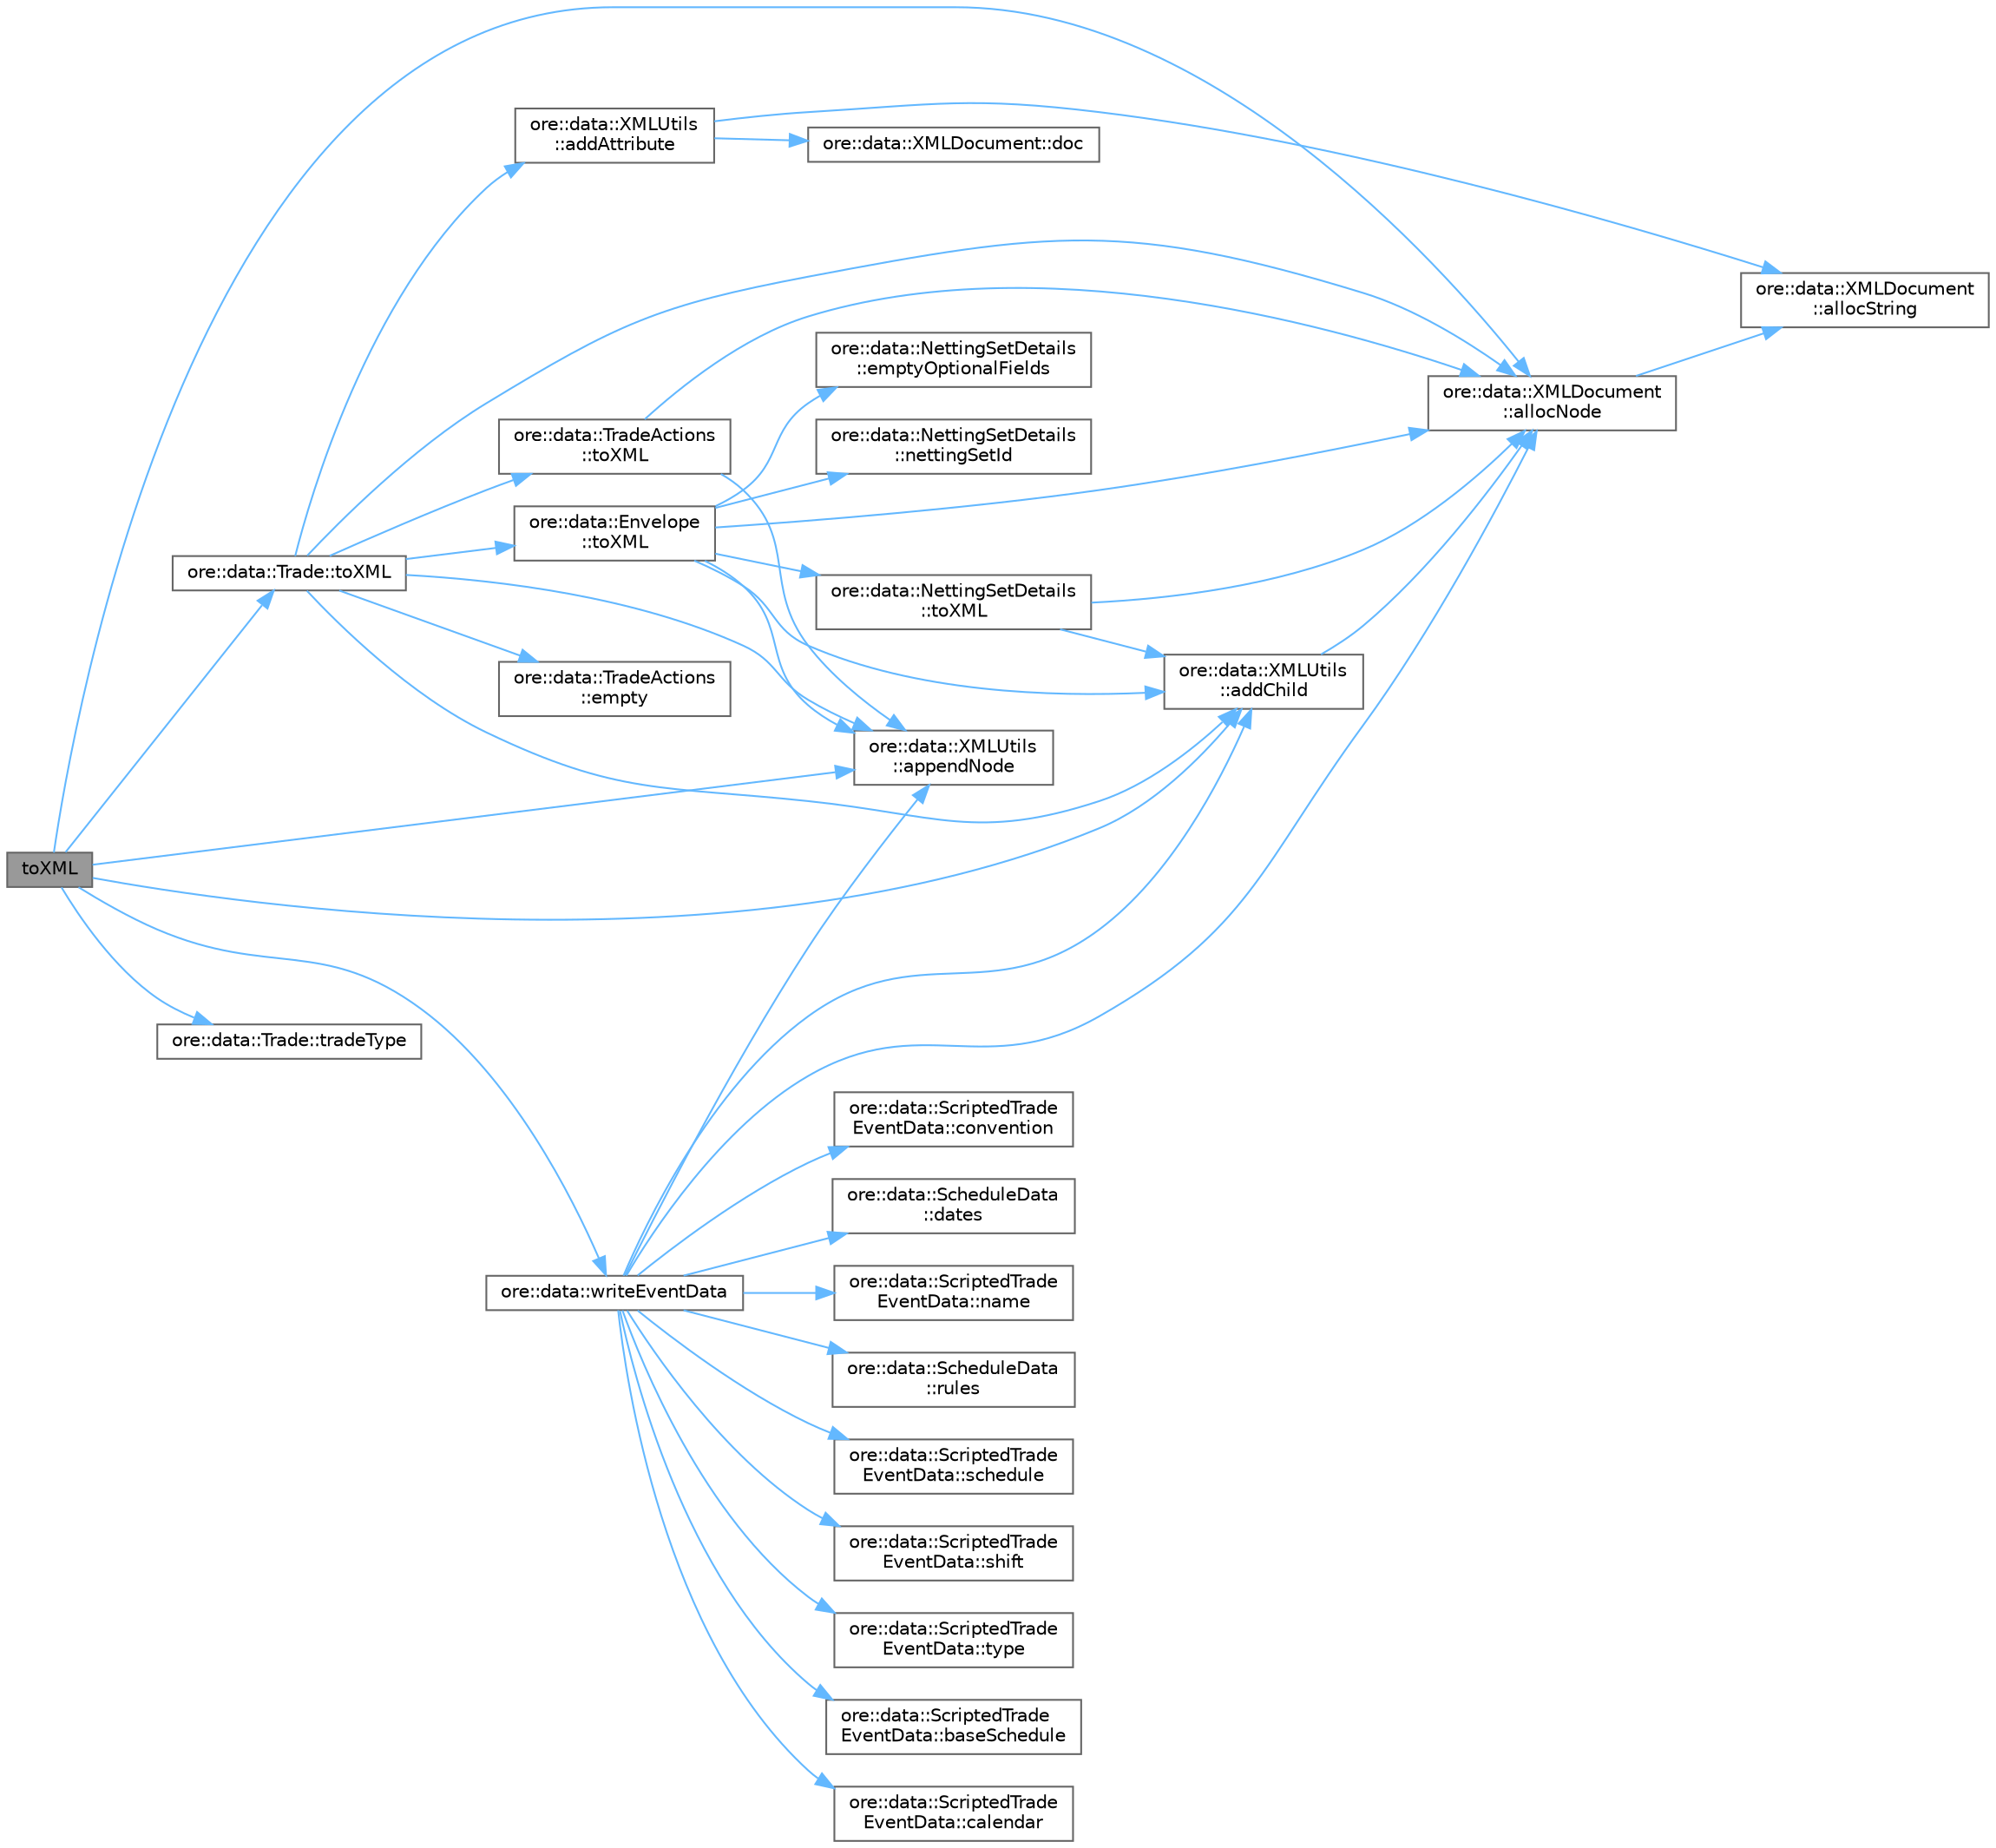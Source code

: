 digraph "toXML"
{
 // INTERACTIVE_SVG=YES
 // LATEX_PDF_SIZE
  bgcolor="transparent";
  edge [fontname=Helvetica,fontsize=10,labelfontname=Helvetica,labelfontsize=10];
  node [fontname=Helvetica,fontsize=10,shape=box,height=0.2,width=0.4];
  rankdir="LR";
  Node1 [label="toXML",height=0.2,width=0.4,color="gray40", fillcolor="grey60", style="filled", fontcolor="black",tooltip=" "];
  Node1 -> Node2 [color="steelblue1",style="solid"];
  Node2 [label="ore::data::XMLUtils\l::addChild",height=0.2,width=0.4,color="grey40", fillcolor="white", style="filled",URL="$classore_1_1data_1_1_x_m_l_utils.html#aced1fd4bd35df3642d8022301744b138",tooltip=" "];
  Node2 -> Node3 [color="steelblue1",style="solid"];
  Node3 [label="ore::data::XMLDocument\l::allocNode",height=0.2,width=0.4,color="grey40", fillcolor="white", style="filled",URL="$classore_1_1data_1_1_x_m_l_document.html#a8717c517803f0df2e693e3cadefeafd7",tooltip="util functions that wrap rapidxml"];
  Node3 -> Node4 [color="steelblue1",style="solid"];
  Node4 [label="ore::data::XMLDocument\l::allocString",height=0.2,width=0.4,color="grey40", fillcolor="white", style="filled",URL="$classore_1_1data_1_1_x_m_l_document.html#ae3474059e483990f3afea260096e5c90",tooltip=" "];
  Node1 -> Node3 [color="steelblue1",style="solid"];
  Node1 -> Node5 [color="steelblue1",style="solid"];
  Node5 [label="ore::data::XMLUtils\l::appendNode",height=0.2,width=0.4,color="grey40", fillcolor="white", style="filled",URL="$classore_1_1data_1_1_x_m_l_utils.html#ae646b9cdf949a88f35c36c18bf90b370",tooltip=" "];
  Node1 -> Node6 [color="steelblue1",style="solid"];
  Node6 [label="ore::data::Trade::toXML",height=0.2,width=0.4,color="grey40", fillcolor="white", style="filled",URL="$classore_1_1data_1_1_trade.html#a7efefb9270d6c4933e4c96de0771f17a",tooltip=" "];
  Node6 -> Node7 [color="steelblue1",style="solid"];
  Node7 [label="ore::data::XMLUtils\l::addAttribute",height=0.2,width=0.4,color="grey40", fillcolor="white", style="filled",URL="$classore_1_1data_1_1_x_m_l_utils.html#a226c81c31def2ba2c853ca803d1fafc5",tooltip=" "];
  Node7 -> Node4 [color="steelblue1",style="solid"];
  Node7 -> Node8 [color="steelblue1",style="solid"];
  Node8 [label="ore::data::XMLDocument::doc",height=0.2,width=0.4,color="grey40", fillcolor="white", style="filled",URL="$classore_1_1data_1_1_x_m_l_document.html#a46d969cdb00bff64f3f4c0d2975a08d3",tooltip=" "];
  Node6 -> Node2 [color="steelblue1",style="solid"];
  Node6 -> Node3 [color="steelblue1",style="solid"];
  Node6 -> Node5 [color="steelblue1",style="solid"];
  Node6 -> Node9 [color="steelblue1",style="solid"];
  Node9 [label="ore::data::TradeActions\l::empty",height=0.2,width=0.4,color="grey40", fillcolor="white", style="filled",URL="$classore_1_1data_1_1_trade_actions.html#a644718bb2fb240de962dc3c9a1fdf0dc",tooltip="Returns true of this set of actions is empty."];
  Node6 -> Node10 [color="steelblue1",style="solid"];
  Node10 [label="ore::data::Envelope\l::toXML",height=0.2,width=0.4,color="grey40", fillcolor="white", style="filled",URL="$classore_1_1data_1_1_envelope.html#a7efefb9270d6c4933e4c96de0771f17a",tooltip=" "];
  Node10 -> Node2 [color="steelblue1",style="solid"];
  Node10 -> Node3 [color="steelblue1",style="solid"];
  Node10 -> Node5 [color="steelblue1",style="solid"];
  Node10 -> Node11 [color="steelblue1",style="solid"];
  Node11 [label="ore::data::NettingSetDetails\l::emptyOptionalFields",height=0.2,width=0.4,color="grey40", fillcolor="white", style="filled",URL="$classore_1_1data_1_1_netting_set_details.html#ab87072d461177abcb48735d002150bfb",tooltip=" "];
  Node10 -> Node12 [color="steelblue1",style="solid"];
  Node12 [label="ore::data::NettingSetDetails\l::nettingSetId",height=0.2,width=0.4,color="grey40", fillcolor="white", style="filled",URL="$classore_1_1data_1_1_netting_set_details.html#a9bf8e40febad0782c5855488041ecfd7",tooltip=" "];
  Node10 -> Node13 [color="steelblue1",style="solid"];
  Node13 [label="ore::data::NettingSetDetails\l::toXML",height=0.2,width=0.4,color="grey40", fillcolor="white", style="filled",URL="$classore_1_1data_1_1_netting_set_details.html#a7efefb9270d6c4933e4c96de0771f17a",tooltip=" "];
  Node13 -> Node2 [color="steelblue1",style="solid"];
  Node13 -> Node3 [color="steelblue1",style="solid"];
  Node6 -> Node14 [color="steelblue1",style="solid"];
  Node14 [label="ore::data::TradeActions\l::toXML",height=0.2,width=0.4,color="grey40", fillcolor="white", style="filled",URL="$classore_1_1data_1_1_trade_actions.html#a7efefb9270d6c4933e4c96de0771f17a",tooltip=" "];
  Node14 -> Node3 [color="steelblue1",style="solid"];
  Node14 -> Node5 [color="steelblue1",style="solid"];
  Node1 -> Node15 [color="steelblue1",style="solid"];
  Node15 [label="ore::data::Trade::tradeType",height=0.2,width=0.4,color="grey40", fillcolor="white", style="filled",URL="$classore_1_1data_1_1_trade.html#aec03b18fc42a659e6dca829a82659809",tooltip=" "];
  Node1 -> Node16 [color="steelblue1",style="solid"];
  Node16 [label="ore::data::writeEventData",height=0.2,width=0.4,color="grey40", fillcolor="white", style="filled",URL="$namespaceore_1_1data.html#ad610c7014d2a04b447848f3f4646a27d",tooltip=" "];
  Node16 -> Node2 [color="steelblue1",style="solid"];
  Node16 -> Node3 [color="steelblue1",style="solid"];
  Node16 -> Node5 [color="steelblue1",style="solid"];
  Node16 -> Node17 [color="steelblue1",style="solid"];
  Node17 [label="ore::data::ScriptedTrade\lEventData::baseSchedule",height=0.2,width=0.4,color="grey40", fillcolor="white", style="filled",URL="$classore_1_1data_1_1_scripted_trade_event_data.html#a828861668635cab9d28e6a85138f95ef",tooltip=" "];
  Node16 -> Node18 [color="steelblue1",style="solid"];
  Node18 [label="ore::data::ScriptedTrade\lEventData::calendar",height=0.2,width=0.4,color="grey40", fillcolor="white", style="filled",URL="$classore_1_1data_1_1_scripted_trade_event_data.html#aef025d49712948ac6d6676db7a6d4080",tooltip=" "];
  Node16 -> Node19 [color="steelblue1",style="solid"];
  Node19 [label="ore::data::ScriptedTrade\lEventData::convention",height=0.2,width=0.4,color="grey40", fillcolor="white", style="filled",URL="$classore_1_1data_1_1_scripted_trade_event_data.html#a0591876646f947b32ffe7e549700e718",tooltip=" "];
  Node16 -> Node20 [color="steelblue1",style="solid"];
  Node20 [label="ore::data::ScheduleData\l::dates",height=0.2,width=0.4,color="grey40", fillcolor="white", style="filled",URL="$classore_1_1data_1_1_schedule_data.html#a08bc38773054b312fe2628314717ab35",tooltip=" "];
  Node16 -> Node21 [color="steelblue1",style="solid"];
  Node21 [label="ore::data::ScriptedTrade\lEventData::name",height=0.2,width=0.4,color="grey40", fillcolor="white", style="filled",URL="$classore_1_1data_1_1_scripted_trade_event_data.html#a24dcbf29c0d6cd766009a182a6484e3b",tooltip=" "];
  Node16 -> Node22 [color="steelblue1",style="solid"];
  Node22 [label="ore::data::ScheduleData\l::rules",height=0.2,width=0.4,color="grey40", fillcolor="white", style="filled",URL="$classore_1_1data_1_1_schedule_data.html#a8a8650e4db96ef2d5c54542d5f33141a",tooltip=" "];
  Node16 -> Node23 [color="steelblue1",style="solid"];
  Node23 [label="ore::data::ScriptedTrade\lEventData::schedule",height=0.2,width=0.4,color="grey40", fillcolor="white", style="filled",URL="$classore_1_1data_1_1_scripted_trade_event_data.html#a24c383ad799dfb748a065154bbd2f352",tooltip=" "];
  Node16 -> Node24 [color="steelblue1",style="solid"];
  Node24 [label="ore::data::ScriptedTrade\lEventData::shift",height=0.2,width=0.4,color="grey40", fillcolor="white", style="filled",URL="$classore_1_1data_1_1_scripted_trade_event_data.html#a7366a6dc5eda5e08a3a04aed282c8132",tooltip=" "];
  Node16 -> Node25 [color="steelblue1",style="solid"];
  Node25 [label="ore::data::ScriptedTrade\lEventData::type",height=0.2,width=0.4,color="grey40", fillcolor="white", style="filled",URL="$classore_1_1data_1_1_scripted_trade_event_data.html#adf4a6727c689e0038cf2cdd158d5ed2c",tooltip=" "];
}

